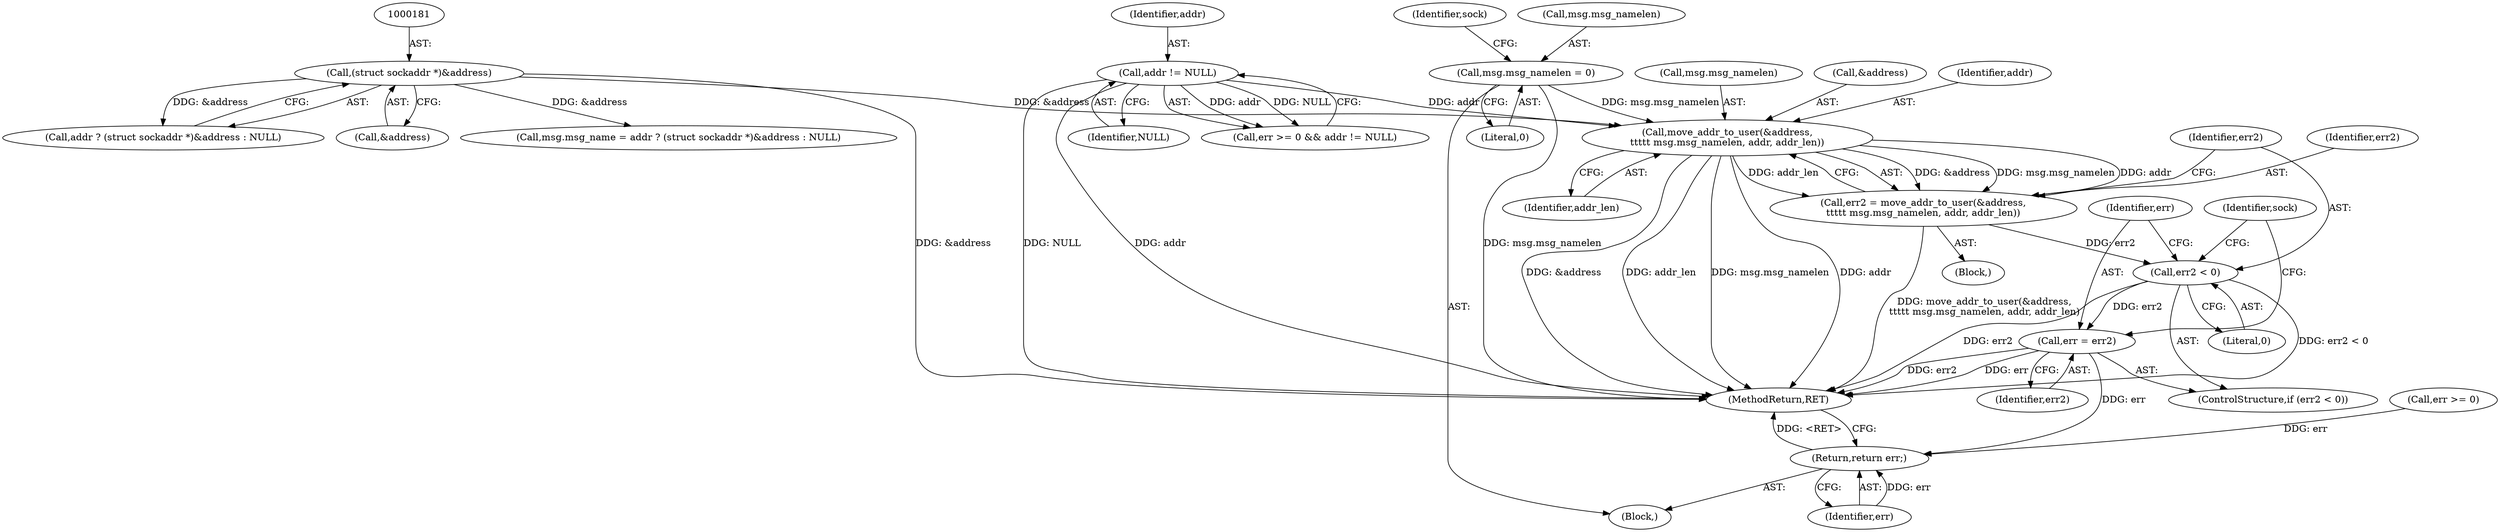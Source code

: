 digraph "0_linux_f3d3342602f8bcbf37d7c46641cb9bca7618eb1c_30@API" {
"1000220" [label="(Call,move_addr_to_user(&address,\n\t\t\t\t\t msg.msg_namelen, addr, addr_len))"];
"1000180" [label="(Call,(struct sockaddr *)&address)"];
"1000185" [label="(Call,msg.msg_namelen = 0)"];
"1000214" [label="(Call,addr != NULL)"];
"1000218" [label="(Call,err2 = move_addr_to_user(&address,\n\t\t\t\t\t msg.msg_namelen, addr, addr_len))"];
"1000229" [label="(Call,err2 < 0)"];
"1000232" [label="(Call,err = err2)"];
"1000241" [label="(Return,return err;)"];
"1000182" [label="(Call,&address)"];
"1000241" [label="(Return,return err;)"];
"1000220" [label="(Call,move_addr_to_user(&address,\n\t\t\t\t\t msg.msg_namelen, addr, addr_len))"];
"1000227" [label="(Identifier,addr_len)"];
"1000178" [label="(Call,addr ? (struct sockaddr *)&address : NULL)"];
"1000174" [label="(Call,msg.msg_name = addr ? (struct sockaddr *)&address : NULL)"];
"1000223" [label="(Call,msg.msg_namelen)"];
"1000210" [label="(Call,err >= 0 && addr != NULL)"];
"1000232" [label="(Call,err = err2)"];
"1000214" [label="(Call,addr != NULL)"];
"1000116" [label="(Block,)"];
"1000189" [label="(Literal,0)"];
"1000194" [label="(Identifier,sock)"];
"1000233" [label="(Identifier,err)"];
"1000218" [label="(Call,err2 = move_addr_to_user(&address,\n\t\t\t\t\t msg.msg_namelen, addr, addr_len))"];
"1000228" [label="(ControlStructure,if (err2 < 0))"];
"1000215" [label="(Identifier,addr)"];
"1000216" [label="(Identifier,NULL)"];
"1000219" [label="(Identifier,err2)"];
"1000231" [label="(Literal,0)"];
"1000237" [label="(Identifier,sock)"];
"1000211" [label="(Call,err >= 0)"];
"1000217" [label="(Block,)"];
"1000234" [label="(Identifier,err2)"];
"1000230" [label="(Identifier,err2)"];
"1000221" [label="(Call,&address)"];
"1000180" [label="(Call,(struct sockaddr *)&address)"];
"1000242" [label="(Identifier,err)"];
"1000243" [label="(MethodReturn,RET)"];
"1000229" [label="(Call,err2 < 0)"];
"1000185" [label="(Call,msg.msg_namelen = 0)"];
"1000226" [label="(Identifier,addr)"];
"1000186" [label="(Call,msg.msg_namelen)"];
"1000220" -> "1000218"  [label="AST: "];
"1000220" -> "1000227"  [label="CFG: "];
"1000221" -> "1000220"  [label="AST: "];
"1000223" -> "1000220"  [label="AST: "];
"1000226" -> "1000220"  [label="AST: "];
"1000227" -> "1000220"  [label="AST: "];
"1000218" -> "1000220"  [label="CFG: "];
"1000220" -> "1000243"  [label="DDG: &address"];
"1000220" -> "1000243"  [label="DDG: addr_len"];
"1000220" -> "1000243"  [label="DDG: msg.msg_namelen"];
"1000220" -> "1000243"  [label="DDG: addr"];
"1000220" -> "1000218"  [label="DDG: &address"];
"1000220" -> "1000218"  [label="DDG: msg.msg_namelen"];
"1000220" -> "1000218"  [label="DDG: addr"];
"1000220" -> "1000218"  [label="DDG: addr_len"];
"1000180" -> "1000220"  [label="DDG: &address"];
"1000185" -> "1000220"  [label="DDG: msg.msg_namelen"];
"1000214" -> "1000220"  [label="DDG: addr"];
"1000180" -> "1000178"  [label="AST: "];
"1000180" -> "1000182"  [label="CFG: "];
"1000181" -> "1000180"  [label="AST: "];
"1000182" -> "1000180"  [label="AST: "];
"1000178" -> "1000180"  [label="CFG: "];
"1000180" -> "1000243"  [label="DDG: &address"];
"1000180" -> "1000174"  [label="DDG: &address"];
"1000180" -> "1000178"  [label="DDG: &address"];
"1000185" -> "1000116"  [label="AST: "];
"1000185" -> "1000189"  [label="CFG: "];
"1000186" -> "1000185"  [label="AST: "];
"1000189" -> "1000185"  [label="AST: "];
"1000194" -> "1000185"  [label="CFG: "];
"1000185" -> "1000243"  [label="DDG: msg.msg_namelen"];
"1000214" -> "1000210"  [label="AST: "];
"1000214" -> "1000216"  [label="CFG: "];
"1000215" -> "1000214"  [label="AST: "];
"1000216" -> "1000214"  [label="AST: "];
"1000210" -> "1000214"  [label="CFG: "];
"1000214" -> "1000243"  [label="DDG: NULL"];
"1000214" -> "1000243"  [label="DDG: addr"];
"1000214" -> "1000210"  [label="DDG: addr"];
"1000214" -> "1000210"  [label="DDG: NULL"];
"1000218" -> "1000217"  [label="AST: "];
"1000219" -> "1000218"  [label="AST: "];
"1000230" -> "1000218"  [label="CFG: "];
"1000218" -> "1000243"  [label="DDG: move_addr_to_user(&address,\n\t\t\t\t\t msg.msg_namelen, addr, addr_len)"];
"1000218" -> "1000229"  [label="DDG: err2"];
"1000229" -> "1000228"  [label="AST: "];
"1000229" -> "1000231"  [label="CFG: "];
"1000230" -> "1000229"  [label="AST: "];
"1000231" -> "1000229"  [label="AST: "];
"1000233" -> "1000229"  [label="CFG: "];
"1000237" -> "1000229"  [label="CFG: "];
"1000229" -> "1000243"  [label="DDG: err2 < 0"];
"1000229" -> "1000243"  [label="DDG: err2"];
"1000229" -> "1000232"  [label="DDG: err2"];
"1000232" -> "1000228"  [label="AST: "];
"1000232" -> "1000234"  [label="CFG: "];
"1000233" -> "1000232"  [label="AST: "];
"1000234" -> "1000232"  [label="AST: "];
"1000237" -> "1000232"  [label="CFG: "];
"1000232" -> "1000243"  [label="DDG: err"];
"1000232" -> "1000243"  [label="DDG: err2"];
"1000232" -> "1000241"  [label="DDG: err"];
"1000241" -> "1000116"  [label="AST: "];
"1000241" -> "1000242"  [label="CFG: "];
"1000242" -> "1000241"  [label="AST: "];
"1000243" -> "1000241"  [label="CFG: "];
"1000241" -> "1000243"  [label="DDG: <RET>"];
"1000242" -> "1000241"  [label="DDG: err"];
"1000211" -> "1000241"  [label="DDG: err"];
}
